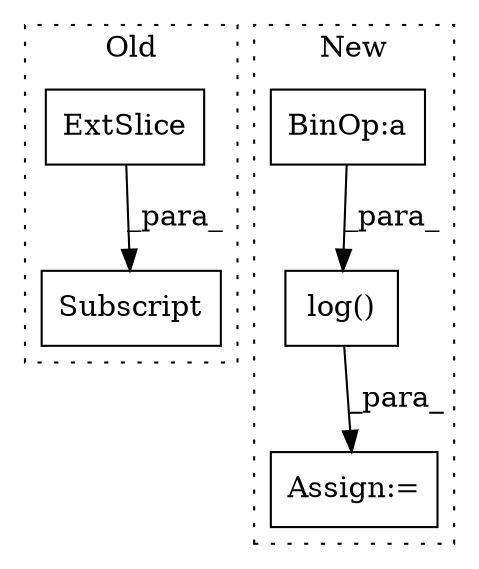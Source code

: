 digraph G {
subgraph cluster0 {
1 [label="ExtSlice" a="85" s="9564" l="8" shape="box"];
3 [label="Subscript" a="63" s="9564,0" l="18,0" shape="box"];
label = "Old";
style="dotted";
}
subgraph cluster1 {
2 [label="log()" a="75" s="9948,9977" l="12,1" shape="box"];
4 [label="BinOp:a" a="82" s="9962" l="3" shape="box"];
5 [label="Assign:=" a="68" s="9920" l="3" shape="box"];
label = "New";
style="dotted";
}
1 -> 3 [label="_para_"];
2 -> 5 [label="_para_"];
4 -> 2 [label="_para_"];
}